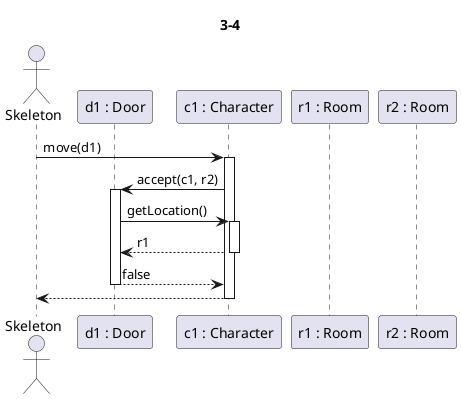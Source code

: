 @startuml egyiranyu ajto_sikertelen

Title 3-4

actor Skeleton as sk
participant "d1 : Door" as d
participant "c1 : Character" as c
participant "r1 : Room" as r1
participant "r2 : Room" as r2

sk -> c ++: move(d1)
'ennek a paraméterezése nem biztos, hogy jó'
c->d ++: accept(c1, r2)
d->c ++: getLocation()
c-->d --: r1
d-->c --: false

c-->sk --:

@enduml